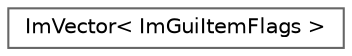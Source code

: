 digraph "Graphical Class Hierarchy"
{
 // LATEX_PDF_SIZE
  bgcolor="transparent";
  edge [fontname=Helvetica,fontsize=10,labelfontname=Helvetica,labelfontsize=10];
  node [fontname=Helvetica,fontsize=10,shape=box,height=0.2,width=0.4];
  rankdir="LR";
  Node0 [label="ImVector\< ImGuiItemFlags \>",height=0.2,width=0.4,color="grey40", fillcolor="white", style="filled",URL="$struct_im_vector.html",tooltip=" "];
}
